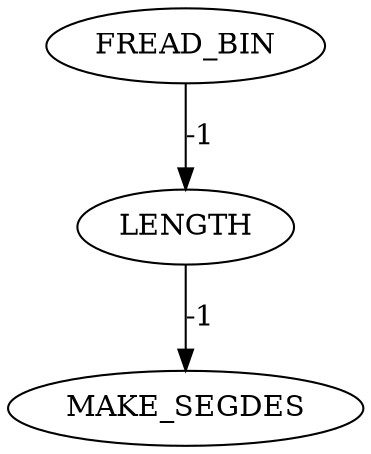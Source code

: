 digraph {
	cg_A_INST_9650 [label=FREAD_BIN cost=0]
	cg_A_INST_9657 [label=MAKE_SEGDES cost=3998]
	cg_A_INST_9656 [label=LENGTH cost=0]
	cg_A_INST_9650 -> cg_A_INST_9656 [label=-1 cost=-1]
	cg_A_INST_9656 -> cg_A_INST_9657 [label=-1 cost=-1]
}
